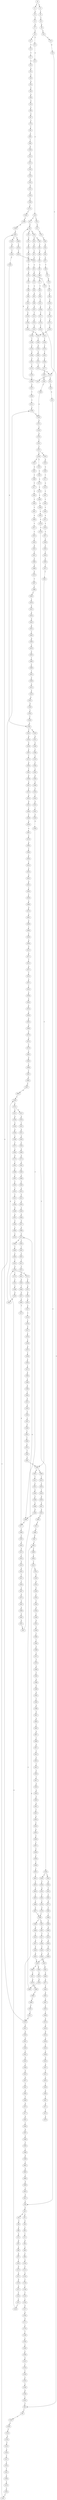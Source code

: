 strict digraph  {
	S0 -> S1 [ label = A ];
	S0 -> S2 [ label = C ];
	S1 -> S3 [ label = A ];
	S2 -> S4 [ label = T ];
	S3 -> S5 [ label = C ];
	S4 -> S6 [ label = C ];
	S5 -> S7 [ label = G ];
	S6 -> S8 [ label = G ];
	S7 -> S9 [ label = G ];
	S8 -> S10 [ label = G ];
	S9 -> S11 [ label = T ];
	S9 -> S12 [ label = C ];
	S10 -> S13 [ label = C ];
	S11 -> S14 [ label = A ];
	S12 -> S15 [ label = A ];
	S13 -> S16 [ label = A ];
	S14 -> S17 [ label = C ];
	S15 -> S18 [ label = C ];
	S16 -> S19 [ label = C ];
	S17 -> S20 [ label = G ];
	S18 -> S21 [ label = C ];
	S18 -> S22 [ label = T ];
	S19 -> S23 [ label = G ];
	S19 -> S24 [ label = C ];
	S20 -> S25 [ label = A ];
	S21 -> S26 [ label = G ];
	S22 -> S27 [ label = G ];
	S23 -> S28 [ label = C ];
	S24 -> S26 [ label = G ];
	S25 -> S29 [ label = A ];
	S26 -> S30 [ label = A ];
	S26 -> S31 [ label = G ];
	S27 -> S32 [ label = G ];
	S28 -> S33 [ label = G ];
	S29 -> S34 [ label = G ];
	S30 -> S35 [ label = G ];
	S30 -> S36 [ label = A ];
	S31 -> S37 [ label = G ];
	S32 -> S38 [ label = G ];
	S33 -> S39 [ label = C ];
	S34 -> S40 [ label = A ];
	S35 -> S41 [ label = T ];
	S36 -> S42 [ label = T ];
	S37 -> S43 [ label = A ];
	S38 -> S44 [ label = A ];
	S39 -> S45 [ label = G ];
	S40 -> S46 [ label = A ];
	S41 -> S47 [ label = C ];
	S42 -> S48 [ label = G ];
	S43 -> S49 [ label = A ];
	S44 -> S50 [ label = A ];
	S45 -> S51 [ label = C ];
	S45 -> S52 [ label = G ];
	S46 -> S53 [ label = G ];
	S47 -> S54 [ label = C ];
	S48 -> S55 [ label = T ];
	S49 -> S56 [ label = T ];
	S50 -> S57 [ label = C ];
	S51 -> S58 [ label = G ];
	S52 -> S59 [ label = C ];
	S53 -> S60 [ label = T ];
	S54 -> S61 [ label = A ];
	S55 -> S62 [ label = A ];
	S56 -> S63 [ label = T ];
	S57 -> S64 [ label = T ];
	S58 -> S65 [ label = T ];
	S59 -> S66 [ label = T ];
	S60 -> S67 [ label = G ];
	S61 -> S68 [ label = G ];
	S62 -> S69 [ label = G ];
	S63 -> S70 [ label = G ];
	S64 -> S71 [ label = G ];
	S65 -> S72 [ label = C ];
	S66 -> S73 [ label = G ];
	S67 -> S74 [ label = T ];
	S68 -> S75 [ label = T ];
	S68 -> S76 [ label = C ];
	S69 -> S77 [ label = T ];
	S70 -> S78 [ label = A ];
	S71 -> S79 [ label = G ];
	S72 -> S80 [ label = G ];
	S73 -> S81 [ label = G ];
	S74 -> S82 [ label = C ];
	S75 -> S83 [ label = A ];
	S76 -> S84 [ label = T ];
	S77 -> S85 [ label = T ];
	S78 -> S86 [ label = A ];
	S79 -> S87 [ label = A ];
	S80 -> S88 [ label = A ];
	S81 -> S89 [ label = A ];
	S82 -> S90 [ label = C ];
	S83 -> S91 [ label = G ];
	S84 -> S92 [ label = T ];
	S85 -> S93 [ label = T ];
	S86 -> S94 [ label = C ];
	S87 -> S95 [ label = C ];
	S88 -> S96 [ label = C ];
	S89 -> S97 [ label = A ];
	S90 -> S98 [ label = T ];
	S91 -> S99 [ label = G ];
	S92 -> S100 [ label = C ];
	S93 -> S101 [ label = C ];
	S94 -> S102 [ label = C ];
	S95 -> S103 [ label = C ];
	S96 -> S104 [ label = G ];
	S97 -> S105 [ label = T ];
	S98 -> S106 [ label = G ];
	S99 -> S107 [ label = G ];
	S100 -> S108 [ label = A ];
	S101 -> S109 [ label = A ];
	S102 -> S110 [ label = C ];
	S103 -> S111 [ label = C ];
	S104 -> S112 [ label = C ];
	S105 -> S113 [ label = G ];
	S106 -> S114 [ label = G ];
	S107 -> S115 [ label = T ];
	S108 -> S116 [ label = C ];
	S109 -> S117 [ label = C ];
	S110 -> S118 [ label = G ];
	S111 -> S119 [ label = G ];
	S112 -> S120 [ label = G ];
	S113 -> S121 [ label = G ];
	S114 -> S122 [ label = C ];
	S115 -> S123 [ label = C ];
	S116 -> S124 [ label = G ];
	S117 -> S125 [ label = T ];
	S118 -> S126 [ label = T ];
	S119 -> S127 [ label = T ];
	S120 -> S128 [ label = C ];
	S121 -> S129 [ label = G ];
	S122 -> S130 [ label = C ];
	S123 -> S131 [ label = A ];
	S124 -> S132 [ label = C ];
	S125 -> S133 [ label = C ];
	S126 -> S134 [ label = C ];
	S127 -> S135 [ label = C ];
	S128 -> S136 [ label = C ];
	S129 -> S137 [ label = G ];
	S130 -> S138 [ label = T ];
	S131 -> S139 [ label = C ];
	S132 -> S140 [ label = C ];
	S133 -> S141 [ label = C ];
	S134 -> S142 [ label = T ];
	S135 -> S142 [ label = T ];
	S136 -> S143 [ label = T ];
	S137 -> S144 [ label = T ];
	S138 -> S145 [ label = G ];
	S139 -> S146 [ label = T ];
	S140 -> S147 [ label = C ];
	S141 -> S148 [ label = T ];
	S142 -> S149 [ label = C ];
	S143 -> S150 [ label = C ];
	S144 -> S151 [ label = C ];
	S145 -> S152 [ label = G ];
	S146 -> S153 [ label = C ];
	S147 -> S154 [ label = T ];
	S148 -> S155 [ label = T ];
	S149 -> S156 [ label = G ];
	S150 -> S157 [ label = G ];
	S151 -> S158 [ label = C ];
	S152 -> S159 [ label = G ];
	S153 -> S160 [ label = G ];
	S154 -> S161 [ label = T ];
	S155 -> S162 [ label = T ];
	S156 -> S163 [ label = G ];
	S157 -> S164 [ label = G ];
	S158 -> S165 [ label = G ];
	S159 -> S166 [ label = T ];
	S160 -> S167 [ label = C ];
	S161 -> S168 [ label = C ];
	S162 -> S169 [ label = C ];
	S163 -> S170 [ label = C ];
	S164 -> S171 [ label = G ];
	S165 -> S172 [ label = C ];
	S165 -> S173 [ label = T ];
	S166 -> S174 [ label = C ];
	S167 -> S175 [ label = T ];
	S168 -> S176 [ label = A ];
	S169 -> S177 [ label = A ];
	S170 -> S178 [ label = A ];
	S171 -> S179 [ label = C ];
	S172 -> S180 [ label = C ];
	S173 -> S181 [ label = C ];
	S174 -> S182 [ label = C ];
	S175 -> S183 [ label = T ];
	S176 -> S184 [ label = T ];
	S177 -> S185 [ label = T ];
	S178 -> S19 [ label = C ];
	S179 -> S186 [ label = T ];
	S180 -> S187 [ label = G ];
	S181 -> S188 [ label = G ];
	S182 -> S189 [ label = C ];
	S183 -> S190 [ label = C ];
	S184 -> S191 [ label = C ];
	S185 -> S192 [ label = C ];
	S186 -> S193 [ label = C ];
	S187 -> S194 [ label = G ];
	S188 -> S195 [ label = G ];
	S189 -> S196 [ label = G ];
	S190 -> S197 [ label = A ];
	S191 -> S198 [ label = C ];
	S192 -> S199 [ label = C ];
	S193 -> S200 [ label = A ];
	S194 -> S201 [ label = A ];
	S195 -> S202 [ label = A ];
	S196 -> S203 [ label = A ];
	S197 -> S204 [ label = T ];
	S198 -> S205 [ label = A ];
	S199 -> S205 [ label = A ];
	S200 -> S206 [ label = C ];
	S201 -> S207 [ label = A ];
	S202 -> S208 [ label = A ];
	S203 -> S209 [ label = G ];
	S203 -> S210 [ label = A ];
	S204 -> S211 [ label = C ];
	S205 -> S212 [ label = G ];
	S206 -> S213 [ label = G ];
	S207 -> S214 [ label = C ];
	S208 -> S215 [ label = C ];
	S209 -> S216 [ label = T ];
	S210 -> S217 [ label = G ];
	S211 -> S198 [ label = C ];
	S212 -> S218 [ label = A ];
	S213 -> S219 [ label = T ];
	S214 -> S220 [ label = T ];
	S215 -> S221 [ label = A ];
	S215 -> S222 [ label = T ];
	S216 -> S223 [ label = C ];
	S217 -> S224 [ label = T ];
	S218 -> S225 [ label = A ];
	S219 -> S226 [ label = C ];
	S220 -> S227 [ label = G ];
	S221 -> S228 [ label = G ];
	S222 -> S229 [ label = A ];
	S223 -> S54 [ label = C ];
	S224 -> S230 [ label = C ];
	S225 -> S231 [ label = C ];
	S226 -> S232 [ label = C ];
	S227 -> S233 [ label = C ];
	S228 -> S234 [ label = G ];
	S229 -> S235 [ label = C ];
	S230 -> S236 [ label = G ];
	S231 -> S237 [ label = C ];
	S232 -> S238 [ label = A ];
	S233 -> S239 [ label = A ];
	S234 -> S240 [ label = A ];
	S235 -> S241 [ label = A ];
	S236 -> S242 [ label = C ];
	S236 -> S243 [ label = A ];
	S237 -> S244 [ label = A ];
	S237 -> S245 [ label = G ];
	S238 -> S246 [ label = G ];
	S239 -> S247 [ label = A ];
	S240 -> S248 [ label = A ];
	S241 -> S249 [ label = A ];
	S242 -> S250 [ label = G ];
	S243 -> S251 [ label = G ];
	S244 -> S252 [ label = G ];
	S244 -> S253 [ label = C ];
	S245 -> S254 [ label = G ];
	S246 -> S255 [ label = C ];
	S247 -> S256 [ label = C ];
	S248 -> S257 [ label = T ];
	S249 -> S258 [ label = C ];
	S250 -> S259 [ label = G ];
	S251 -> S260 [ label = G ];
	S252 -> S261 [ label = A ];
	S253 -> S262 [ label = C ];
	S254 -> S263 [ label = A ];
	S255 -> S84 [ label = T ];
	S256 -> S264 [ label = C ];
	S257 -> S265 [ label = A ];
	S258 -> S266 [ label = G ];
	S259 -> S267 [ label = C ];
	S260 -> S268 [ label = T ];
	S261 -> S269 [ label = C ];
	S262 -> S270 [ label = A ];
	S263 -> S271 [ label = C ];
	S264 -> S272 [ label = A ];
	S265 -> S273 [ label = G ];
	S266 -> S274 [ label = A ];
	S267 -> S275 [ label = T ];
	S268 -> S276 [ label = A ];
	S269 -> S277 [ label = T ];
	S270 -> S278 [ label = C ];
	S271 -> S279 [ label = G ];
	S272 -> S280 [ label = G ];
	S273 -> S281 [ label = T ];
	S274 -> S282 [ label = A ];
	S275 -> S283 [ label = A ];
	S276 -> S284 [ label = T ];
	S277 -> S285 [ label = C ];
	S278 -> S286 [ label = C ];
	S279 -> S287 [ label = C ];
	S280 -> S288 [ label = A ];
	S281 -> S289 [ label = C ];
	S282 -> S290 [ label = A ];
	S283 -> S291 [ label = T ];
	S284 -> S292 [ label = A ];
	S285 -> S293 [ label = C ];
	S286 -> S294 [ label = C ];
	S287 -> S295 [ label = C ];
	S288 -> S296 [ label = A ];
	S289 -> S297 [ label = T ];
	S290 -> S298 [ label = A ];
	S291 -> S299 [ label = A ];
	S292 -> S300 [ label = A ];
	S293 -> S301 [ label = C ];
	S294 -> S302 [ label = C ];
	S295 -> S303 [ label = C ];
	S296 -> S304 [ label = C ];
	S297 -> S305 [ label = C ];
	S298 -> S306 [ label = C ];
	S299 -> S307 [ label = G ];
	S300 -> S308 [ label = G ];
	S301 -> S309 [ label = A ];
	S302 -> S310 [ label = T ];
	S303 -> S311 [ label = A ];
	S304 -> S312 [ label = A ];
	S305 -> S313 [ label = T ];
	S306 -> S314 [ label = A ];
	S307 -> S315 [ label = T ];
	S308 -> S316 [ label = T ];
	S309 -> S317 [ label = T ];
	S310 -> S318 [ label = T ];
	S311 -> S319 [ label = T ];
	S312 -> S320 [ label = G ];
	S313 -> S321 [ label = C ];
	S314 -> S322 [ label = G ];
	S315 -> S323 [ label = A ];
	S316 -> S324 [ label = C ];
	S317 -> S325 [ label = C ];
	S318 -> S326 [ label = C ];
	S319 -> S327 [ label = C ];
	S320 -> S328 [ label = C ];
	S321 -> S329 [ label = T ];
	S322 -> S330 [ label = A ];
	S323 -> S331 [ label = G ];
	S324 -> S332 [ label = G ];
	S325 -> S333 [ label = T ];
	S326 -> S334 [ label = C ];
	S326 -> S335 [ label = G ];
	S327 -> S336 [ label = G ];
	S328 -> S337 [ label = C ];
	S329 -> S338 [ label = G ];
	S330 -> S339 [ label = A ];
	S331 -> S340 [ label = C ];
	S332 -> S341 [ label = T ];
	S333 -> S342 [ label = G ];
	S334 -> S343 [ label = T ];
	S335 -> S344 [ label = A ];
	S336 -> S345 [ label = T ];
	S337 -> S346 [ label = G ];
	S338 -> S347 [ label = A ];
	S339 -> S348 [ label = G ];
	S340 -> S349 [ label = C ];
	S341 -> S350 [ label = G ];
	S342 -> S351 [ label = C ];
	S343 -> S352 [ label = G ];
	S344 -> S353 [ label = T ];
	S345 -> S354 [ label = C ];
	S346 -> S355 [ label = T ];
	S347 -> S356 [ label = G ];
	S348 -> S357 [ label = G ];
	S349 -> S358 [ label = G ];
	S350 -> S359 [ label = G ];
	S351 -> S360 [ label = C ];
	S352 -> S361 [ label = T ];
	S353 -> S362 [ label = C ];
	S354 -> S363 [ label = C ];
	S355 -> S364 [ label = C ];
	S356 -> S365 [ label = T ];
	S357 -> S366 [ label = G ];
	S358 -> S367 [ label = A ];
	S359 -> S368 [ label = T ];
	S360 -> S369 [ label = A ];
	S361 -> S370 [ label = C ];
	S362 -> S371 [ label = G ];
	S363 -> S372 [ label = T ];
	S364 -> S373 [ label = C ];
	S365 -> S374 [ label = A ];
	S366 -> S375 [ label = G ];
	S367 -> S376 [ label = A ];
	S368 -> S377 [ label = A ];
	S369 -> S378 [ label = G ];
	S370 -> S379 [ label = C ];
	S371 -> S380 [ label = T ];
	S372 -> S381 [ label = C ];
	S373 -> S382 [ label = T ];
	S375 -> S383 [ label = T ];
	S375 -> S384 [ label = G ];
	S376 -> S385 [ label = A ];
	S377 -> S386 [ label = C ];
	S378 -> S387 [ label = T ];
	S379 -> S388 [ label = T ];
	S380 -> S389 [ label = T ];
	S381 -> S390 [ label = T ];
	S382 -> S391 [ label = C ];
	S383 -> S392 [ label = C ];
	S384 -> S393 [ label = T ];
	S385 -> S394 [ label = C ];
	S386 -> S395 [ label = C ];
	S387 -> S396 [ label = C ];
	S388 -> S397 [ label = A ];
	S388 -> S398 [ label = T ];
	S389 -> S399 [ label = T ];
	S390 -> S400 [ label = T ];
	S390 -> S401 [ label = G ];
	S391 -> S390 [ label = T ];
	S392 -> S402 [ label = T ];
	S393 -> S403 [ label = C ];
	S394 -> S404 [ label = C ];
	S395 -> S405 [ label = G ];
	S396 -> S406 [ label = G ];
	S397 -> S407 [ label = C ];
	S398 -> S408 [ label = G ];
	S399 -> S409 [ label = G ];
	S400 -> S410 [ label = C ];
	S401 -> S411 [ label = T ];
	S402 -> S412 [ label = C ];
	S403 -> S413 [ label = C ];
	S404 -> S414 [ label = C ];
	S405 -> S415 [ label = G ];
	S406 -> S416 [ label = T ];
	S407 -> S417 [ label = T ];
	S408 -> S418 [ label = T ];
	S409 -> S419 [ label = T ];
	S410 -> S420 [ label = T ];
	S411 -> S421 [ label = C ];
	S412 -> S422 [ label = T ];
	S413 -> S165 [ label = G ];
	S414 -> S423 [ label = C ];
	S415 -> S424 [ label = T ];
	S416 -> S425 [ label = A ];
	S417 -> S426 [ label = A ];
	S418 -> S427 [ label = A ];
	S419 -> S428 [ label = A ];
	S420 -> S429 [ label = C ];
	S421 -> S430 [ label = G ];
	S422 -> S431 [ label = C ];
	S423 -> S432 [ label = G ];
	S424 -> S433 [ label = G ];
	S425 -> S434 [ label = A ];
	S426 -> S435 [ label = C ];
	S427 -> S436 [ label = G ];
	S428 -> S437 [ label = G ];
	S429 -> S438 [ label = G ];
	S430 -> S439 [ label = T ];
	S431 -> S440 [ label = G ];
	S432 -> S441 [ label = A ];
	S433 -> S442 [ label = G ];
	S434 -> S443 [ label = G ];
	S435 -> S444 [ label = C ];
	S436 -> S445 [ label = G ];
	S437 -> S446 [ label = G ];
	S438 -> S447 [ label = G ];
	S439 -> S448 [ label = G ];
	S440 -> S449 [ label = T ];
	S441 -> S450 [ label = C ];
	S442 -> S451 [ label = T ];
	S443 -> S452 [ label = A ];
	S444 -> S453 [ label = A ];
	S445 -> S454 [ label = A ];
	S446 -> S454 [ label = A ];
	S447 -> S455 [ label = A ];
	S448 -> S456 [ label = G ];
	S449 -> S457 [ label = G ];
	S450 -> S458 [ label = T ];
	S451 -> S459 [ label = T ];
	S452 -> S460 [ label = C ];
	S453 -> S461 [ label = G ];
	S454 -> S462 [ label = G ];
	S454 -> S463 [ label = A ];
	S455 -> S464 [ label = G ];
	S456 -> S368 [ label = T ];
	S457 -> S465 [ label = G ];
	S458 -> S466 [ label = A ];
	S459 -> S467 [ label = A ];
	S460 -> S468 [ label = G ];
	S461 -> S469 [ label = G ];
	S462 -> S470 [ label = A ];
	S463 -> S471 [ label = A ];
	S464 -> S472 [ label = A ];
	S465 -> S473 [ label = T ];
	S466 -> S474 [ label = G ];
	S467 -> S475 [ label = G ];
	S468 -> S476 [ label = G ];
	S469 -> S477 [ label = A ];
	S470 -> S478 [ label = G ];
	S471 -> S479 [ label = G ];
	S472 -> S480 [ label = G ];
	S473 -> S377 [ label = A ];
	S474 -> S481 [ label = A ];
	S475 -> S482 [ label = A ];
	S476 -> S483 [ label = C ];
	S477 -> S484 [ label = G ];
	S478 -> S485 [ label = G ];
	S479 -> S486 [ label = G ];
	S480 -> S487 [ label = G ];
	S481 -> S488 [ label = A ];
	S482 -> S489 [ label = A ];
	S483 -> S490 [ label = T ];
	S484 -> S491 [ label = A ];
	S485 -> S492 [ label = T ];
	S486 -> S493 [ label = T ];
	S487 -> S492 [ label = T ];
	S488 -> S494 [ label = T ];
	S489 -> S495 [ label = G ];
	S490 -> S496 [ label = C ];
	S491 -> S497 [ label = G ];
	S492 -> S498 [ label = C ];
	S493 -> S499 [ label = C ];
	S494 -> S500 [ label = C ];
	S495 -> S501 [ label = G ];
	S496 -> S502 [ label = T ];
	S497 -> S503 [ label = T ];
	S498 -> S504 [ label = C ];
	S499 -> S505 [ label = C ];
	S500 -> S506 [ label = G ];
	S501 -> S507 [ label = G ];
	S502 -> S508 [ label = C ];
	S503 -> S509 [ label = C ];
	S504 -> S510 [ label = C ];
	S505 -> S511 [ label = C ];
	S506 -> S512 [ label = G ];
	S507 -> S375 [ label = G ];
	S508 -> S513 [ label = G ];
	S509 -> S514 [ label = A ];
	S510 -> S515 [ label = A ];
	S510 -> S516 [ label = G ];
	S511 -> S516 [ label = G ];
	S512 -> S517 [ label = G ];
	S513 -> S518 [ label = A ];
	S514 -> S519 [ label = G ];
	S515 -> S520 [ label = G ];
	S516 -> S521 [ label = G ];
	S516 -> S203 [ label = A ];
	S517 -> S522 [ label = T ];
	S518 -> S523 [ label = A ];
	S519 -> S524 [ label = G ];
	S520 -> S525 [ label = A ];
	S521 -> S526 [ label = A ];
	S522 -> S527 [ label = A ];
	S523 -> S528 [ label = G ];
	S524 -> S529 [ label = A ];
	S525 -> S530 [ label = G ];
	S526 -> S531 [ label = G ];
	S527 -> S532 [ label = T ];
	S528 -> S533 [ label = T ];
	S529 -> S534 [ label = C ];
	S530 -> S535 [ label = C ];
	S531 -> S536 [ label = G ];
	S532 -> S537 [ label = C ];
	S533 -> S538 [ label = C ];
	S534 -> S539 [ label = C ];
	S535 -> S540 [ label = C ];
	S536 -> S541 [ label = C ];
	S537 -> S542 [ label = C ];
	S538 -> S236 [ label = G ];
	S539 -> S543 [ label = A ];
	S540 -> S544 [ label = A ];
	S541 -> S545 [ label = G ];
	S542 -> S546 [ label = C ];
	S543 -> S547 [ label = G ];
	S544 -> S548 [ label = C ];
	S545 -> S549 [ label = T ];
	S546 -> S550 [ label = G ];
	S547 -> S551 [ label = T ];
	S548 -> S552 [ label = G ];
	S549 -> S553 [ label = G ];
	S550 -> S554 [ label = A ];
	S551 -> S555 [ label = C ];
	S552 -> S556 [ label = G ];
	S553 -> S557 [ label = G ];
	S554 -> S558 [ label = A ];
	S555 -> S559 [ label = T ];
	S556 -> S560 [ label = T ];
	S557 -> S561 [ label = T ];
	S558 -> S562 [ label = A ];
	S559 -> S563 [ label = C ];
	S560 -> S564 [ label = T ];
	S561 -> S565 [ label = A ];
	S562 -> S566 [ label = G ];
	S563 -> S567 [ label = T ];
	S564 -> S568 [ label = A ];
	S565 -> S569 [ label = T ];
	S566 -> S570 [ label = T ];
	S567 -> S571 [ label = G ];
	S568 -> S572 [ label = C ];
	S569 -> S573 [ label = G ];
	S570 -> S574 [ label = G ];
	S571 -> S575 [ label = T ];
	S572 -> S576 [ label = T ];
	S573 -> S577 [ label = A ];
	S574 -> S578 [ label = T ];
	S575 -> S579 [ label = A ];
	S576 -> S580 [ label = G ];
	S577 -> S581 [ label = G ];
	S578 -> S582 [ label = C ];
	S580 -> S583 [ label = C ];
	S581 -> S584 [ label = C ];
	S582 -> S585 [ label = G ];
	S583 -> S586 [ label = A ];
	S584 -> S587 [ label = G ];
	S585 -> S588 [ label = T ];
	S586 -> S589 [ label = G ];
	S587 -> S590 [ label = G ];
	S588 -> S591 [ label = C ];
	S589 -> S592 [ label = A ];
	S590 -> S593 [ label = T ];
	S591 -> S594 [ label = G ];
	S592 -> S595 [ label = C ];
	S593 -> S596 [ label = C ];
	S594 -> S597 [ label = G ];
	S595 -> S598 [ label = G ];
	S596 -> S599 [ label = G ];
	S597 -> S600 [ label = A ];
	S598 -> S601 [ label = G ];
	S599 -> S602 [ label = C ];
	S600 -> S208 [ label = A ];
	S601 -> S603 [ label = A ];
	S602 -> S604 [ label = A ];
	S603 -> S605 [ label = C ];
	S604 -> S606 [ label = C ];
	S605 -> S607 [ label = A ];
	S606 -> S608 [ label = G ];
	S607 -> S609 [ label = C ];
	S608 -> S610 [ label = C ];
	S609 -> S611 [ label = A ];
	S610 -> S612 [ label = G ];
	S611 -> S613 [ label = C ];
	S612 -> S39 [ label = C ];
	S613 -> S614 [ label = C ];
	S614 -> S615 [ label = T ];
	S615 -> S616 [ label = C ];
	S616 -> S617 [ label = T ];
	S617 -> S618 [ label = A ];
	S618 -> S619 [ label = G ];
	S619 -> S620 [ label = A ];
	S620 -> S621 [ label = A ];
	S621 -> S622 [ label = C ];
	S622 -> S623 [ label = G ];
	S623 -> S624 [ label = A ];
	S624 -> S625 [ label = G ];
	S625 -> S626 [ label = G ];
	S626 -> S627 [ label = T ];
	S627 -> S628 [ label = G ];
	S628 -> S629 [ label = T ];
	S629 -> S630 [ label = C ];
	S630 -> S631 [ label = C ];
	S631 -> S632 [ label = C ];
	S632 -> S633 [ label = T ];
	S633 -> S634 [ label = G ];
	S634 -> S635 [ label = T ];
	S635 -> S636 [ label = C ];
	S636 -> S637 [ label = C ];
	S637 -> S388 [ label = T ];
}
